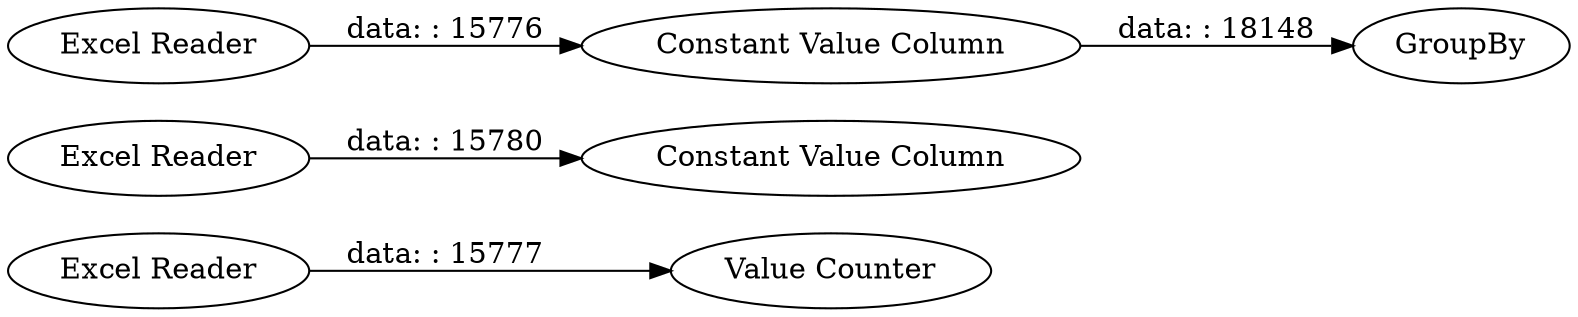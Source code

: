 digraph {
	"1562747259533724086_2" [label="Value Counter"]
	"1562747259533724086_1" [label="Excel Reader"]
	"1562747259533724086_3" [label="Constant Value Column"]
	"1562747259533724086_6" [label="Constant Value Column"]
	"1562747259533724086_5" [label="Excel Reader"]
	"1562747259533724086_4" [label=GroupBy]
	"1562747259533724086_7" [label="Excel Reader"]
	"1562747259533724086_7" -> "1562747259533724086_6" [label="data: : 15776"]
	"1562747259533724086_1" -> "1562747259533724086_2" [label="data: : 15777"]
	"1562747259533724086_6" -> "1562747259533724086_4" [label="data: : 18148"]
	"1562747259533724086_5" -> "1562747259533724086_3" [label="data: : 15780"]
	rankdir=LR
}
